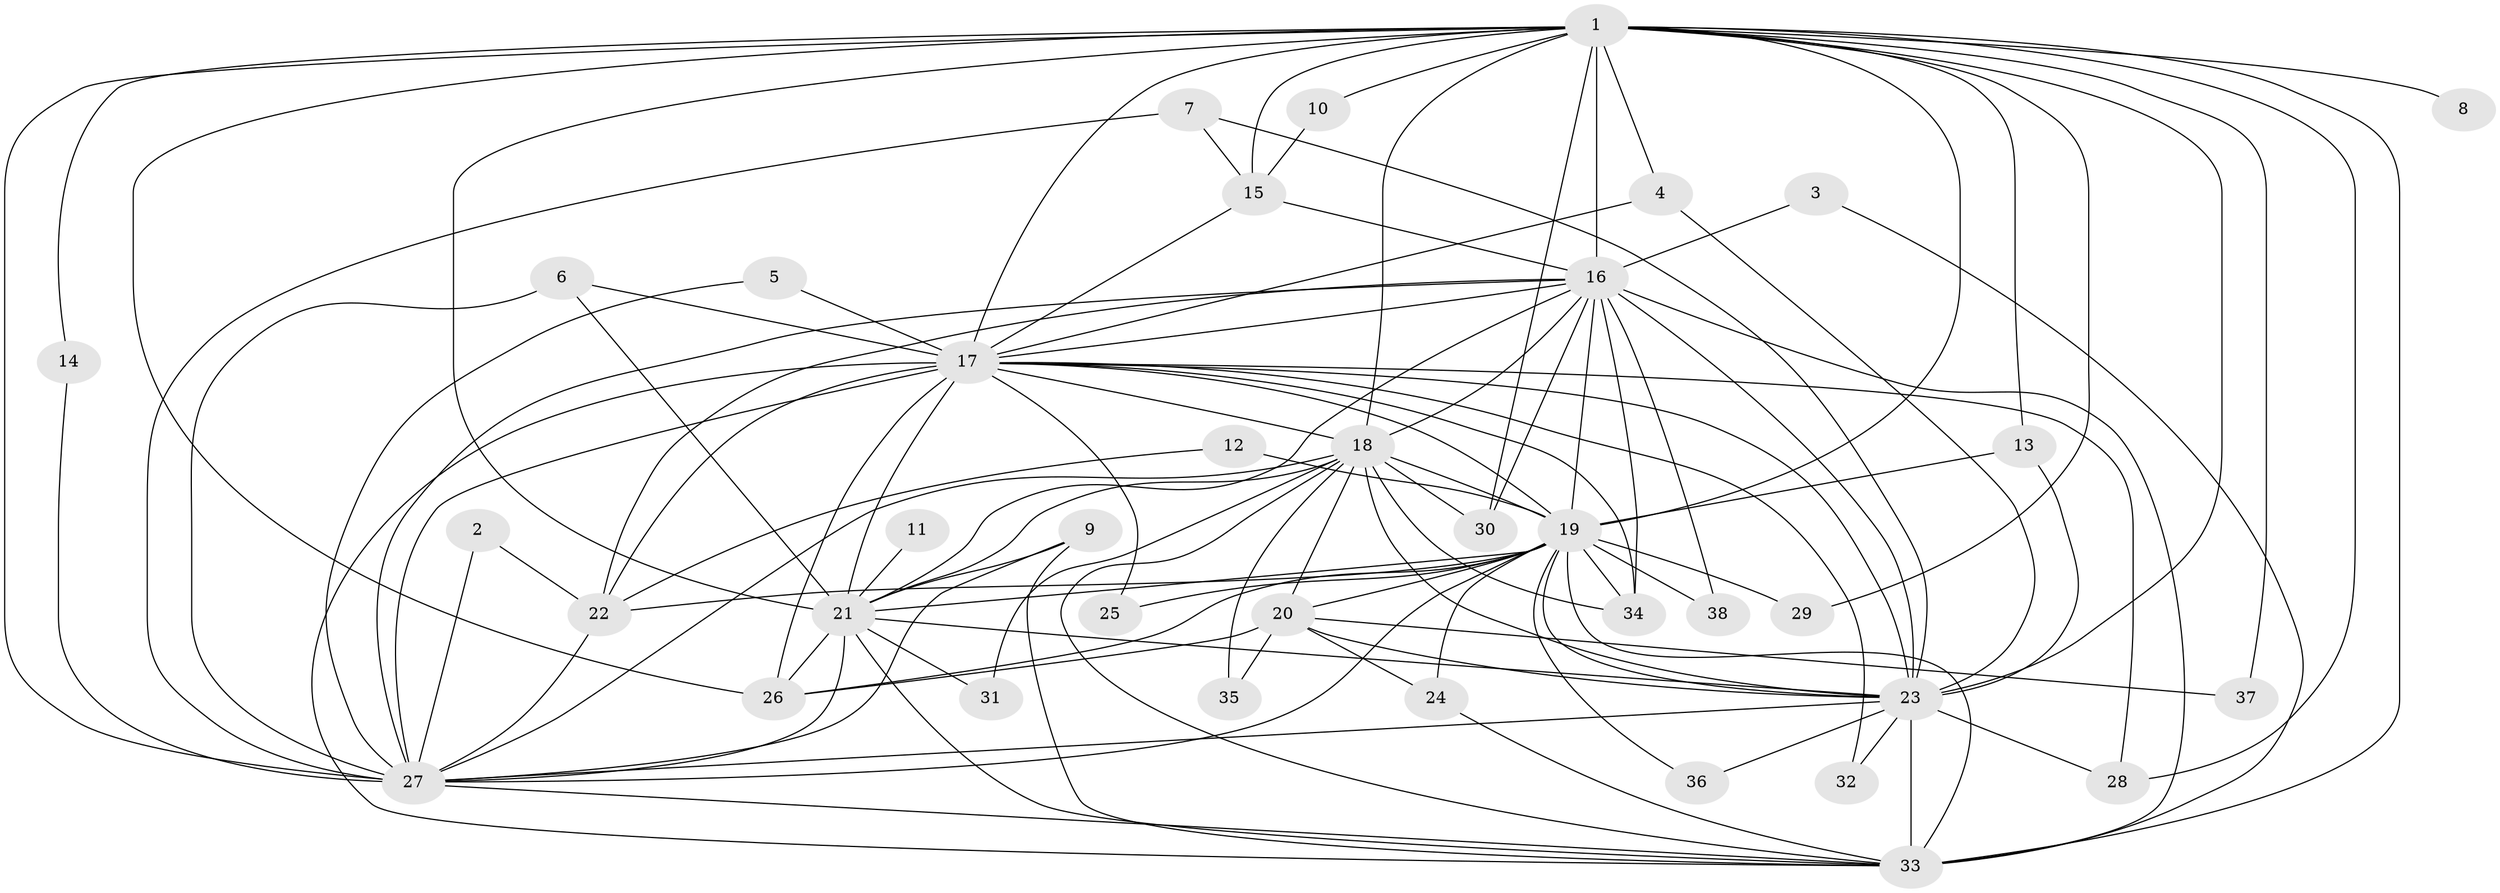 // original degree distribution, {13: 0.013513513513513514, 21: 0.013513513513513514, 20: 0.013513513513513514, 25: 0.013513513513513514, 18: 0.04054054054054054, 17: 0.02702702702702703, 14: 0.013513513513513514, 5: 0.04054054054054054, 4: 0.02702702702702703, 2: 0.527027027027027, 3: 0.25675675675675674, 7: 0.013513513513513514}
// Generated by graph-tools (version 1.1) at 2025/25/03/09/25 03:25:43]
// undirected, 38 vertices, 109 edges
graph export_dot {
graph [start="1"]
  node [color=gray90,style=filled];
  1;
  2;
  3;
  4;
  5;
  6;
  7;
  8;
  9;
  10;
  11;
  12;
  13;
  14;
  15;
  16;
  17;
  18;
  19;
  20;
  21;
  22;
  23;
  24;
  25;
  26;
  27;
  28;
  29;
  30;
  31;
  32;
  33;
  34;
  35;
  36;
  37;
  38;
  1 -- 4 [weight=2.0];
  1 -- 8 [weight=1.0];
  1 -- 10 [weight=1.0];
  1 -- 13 [weight=1.0];
  1 -- 14 [weight=1.0];
  1 -- 15 [weight=1.0];
  1 -- 16 [weight=3.0];
  1 -- 17 [weight=2.0];
  1 -- 18 [weight=3.0];
  1 -- 19 [weight=4.0];
  1 -- 21 [weight=2.0];
  1 -- 23 [weight=2.0];
  1 -- 26 [weight=1.0];
  1 -- 27 [weight=2.0];
  1 -- 28 [weight=1.0];
  1 -- 29 [weight=1.0];
  1 -- 30 [weight=1.0];
  1 -- 33 [weight=3.0];
  1 -- 37 [weight=1.0];
  2 -- 22 [weight=1.0];
  2 -- 27 [weight=1.0];
  3 -- 16 [weight=1.0];
  3 -- 33 [weight=1.0];
  4 -- 17 [weight=1.0];
  4 -- 23 [weight=1.0];
  5 -- 17 [weight=1.0];
  5 -- 27 [weight=1.0];
  6 -- 17 [weight=1.0];
  6 -- 21 [weight=1.0];
  6 -- 27 [weight=2.0];
  7 -- 15 [weight=1.0];
  7 -- 23 [weight=1.0];
  7 -- 27 [weight=1.0];
  9 -- 21 [weight=1.0];
  9 -- 27 [weight=1.0];
  9 -- 33 [weight=1.0];
  10 -- 15 [weight=1.0];
  11 -- 21 [weight=1.0];
  12 -- 19 [weight=1.0];
  12 -- 22 [weight=1.0];
  13 -- 19 [weight=1.0];
  13 -- 23 [weight=1.0];
  14 -- 27 [weight=1.0];
  15 -- 16 [weight=1.0];
  15 -- 17 [weight=1.0];
  16 -- 17 [weight=1.0];
  16 -- 18 [weight=1.0];
  16 -- 19 [weight=2.0];
  16 -- 21 [weight=1.0];
  16 -- 22 [weight=1.0];
  16 -- 23 [weight=1.0];
  16 -- 27 [weight=1.0];
  16 -- 30 [weight=1.0];
  16 -- 33 [weight=1.0];
  16 -- 34 [weight=1.0];
  16 -- 38 [weight=1.0];
  17 -- 18 [weight=1.0];
  17 -- 19 [weight=1.0];
  17 -- 21 [weight=2.0];
  17 -- 22 [weight=1.0];
  17 -- 23 [weight=2.0];
  17 -- 25 [weight=1.0];
  17 -- 26 [weight=2.0];
  17 -- 27 [weight=2.0];
  17 -- 28 [weight=1.0];
  17 -- 32 [weight=1.0];
  17 -- 33 [weight=1.0];
  17 -- 34 [weight=1.0];
  18 -- 19 [weight=2.0];
  18 -- 20 [weight=2.0];
  18 -- 21 [weight=2.0];
  18 -- 23 [weight=1.0];
  18 -- 27 [weight=1.0];
  18 -- 30 [weight=1.0];
  18 -- 31 [weight=1.0];
  18 -- 33 [weight=1.0];
  18 -- 34 [weight=1.0];
  18 -- 35 [weight=1.0];
  19 -- 20 [weight=1.0];
  19 -- 21 [weight=2.0];
  19 -- 22 [weight=1.0];
  19 -- 23 [weight=2.0];
  19 -- 24 [weight=1.0];
  19 -- 25 [weight=1.0];
  19 -- 26 [weight=1.0];
  19 -- 27 [weight=1.0];
  19 -- 29 [weight=1.0];
  19 -- 33 [weight=1.0];
  19 -- 34 [weight=1.0];
  19 -- 36 [weight=1.0];
  19 -- 38 [weight=1.0];
  20 -- 23 [weight=1.0];
  20 -- 24 [weight=1.0];
  20 -- 26 [weight=1.0];
  20 -- 35 [weight=1.0];
  20 -- 37 [weight=1.0];
  21 -- 23 [weight=1.0];
  21 -- 26 [weight=1.0];
  21 -- 27 [weight=1.0];
  21 -- 31 [weight=1.0];
  21 -- 33 [weight=1.0];
  22 -- 27 [weight=1.0];
  23 -- 27 [weight=1.0];
  23 -- 28 [weight=1.0];
  23 -- 32 [weight=1.0];
  23 -- 33 [weight=2.0];
  23 -- 36 [weight=1.0];
  24 -- 33 [weight=1.0];
  27 -- 33 [weight=1.0];
}

